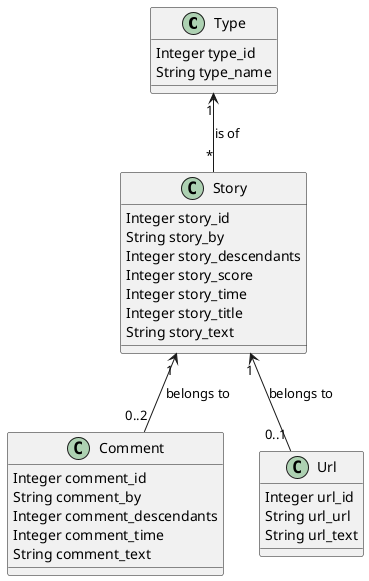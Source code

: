@startuml
class Type {
    Integer type_id
    String type_name
}
class Story {
    Integer story_id
    String story_by
    Integer story_descendants
    Integer story_score
    Integer story_time
    Integer story_title
    String story_text
}

class Comment {
    Integer comment_id
    String comment_by
    Integer comment_descendants
    Integer comment_time
    String comment_text
}
class Url {
    Integer url_id
    String url_url
    String url_text
}

Type "1" <-- "*" Story : is of
Story "1" <-- "0..2" Comment : belongs to
Story "1" <-- "0..1" Url : belongs to

@enduml
